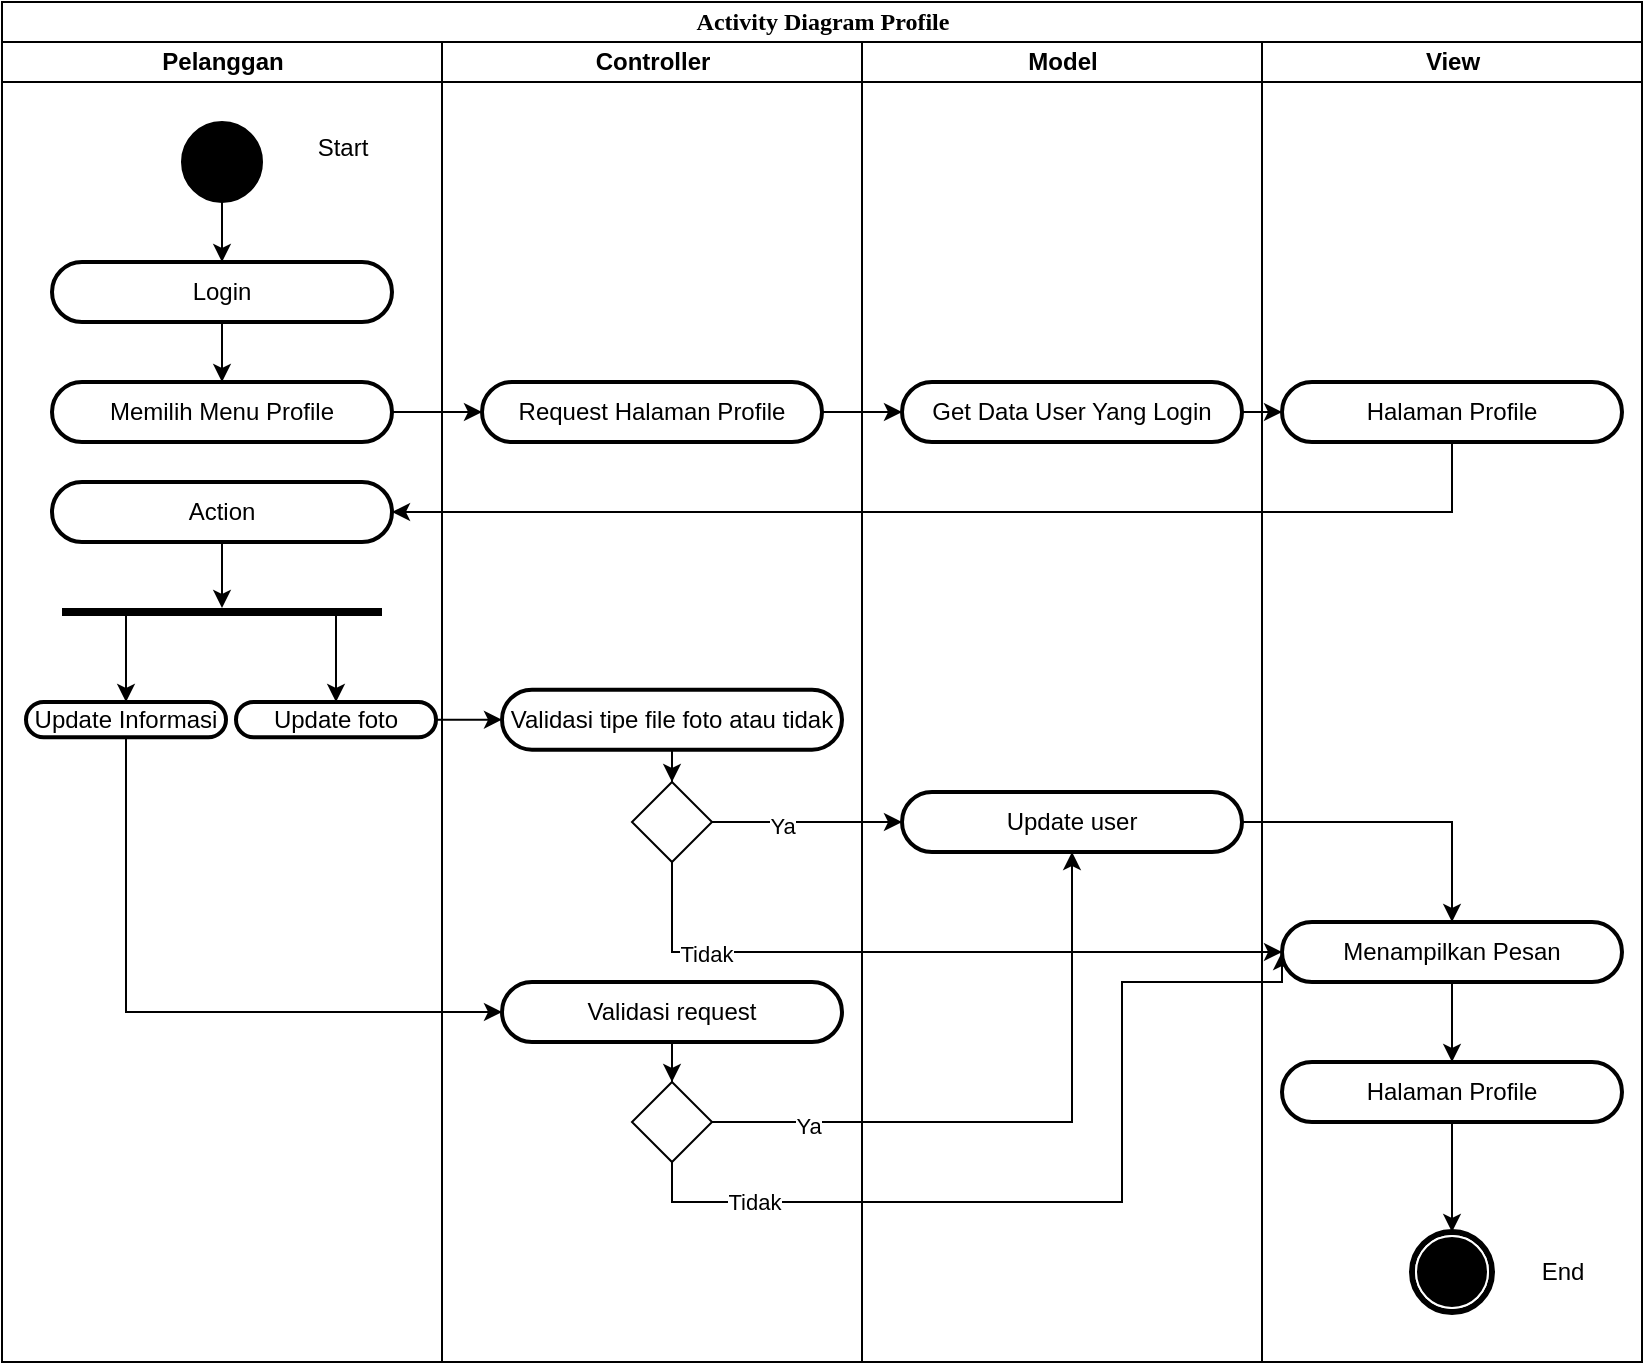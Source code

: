 <mxfile version="21.6.2" type="github">
  <diagram name="Page-1" id="0783ab3e-0a74-02c8-0abd-f7b4e66b4bec">
    <mxGraphModel dx="1591" dy="869" grid="1" gridSize="10" guides="1" tooltips="1" connect="1" arrows="1" fold="1" page="1" pageScale="1" pageWidth="850" pageHeight="1100" background="none" math="0" shadow="0">
      <root>
        <mxCell id="0" />
        <mxCell id="1" parent="0" />
        <mxCell id="1c1d494c118603dd-1" value="Activity Diagram Profile" style="swimlane;html=1;childLayout=stackLayout;startSize=20;rounded=0;shadow=0;comic=0;labelBackgroundColor=none;strokeWidth=1;fontFamily=Verdana;fontSize=12;align=center;" parent="1" vertex="1">
          <mxGeometry x="40" y="20" width="820" height="680" as="geometry" />
        </mxCell>
        <mxCell id="1c1d494c118603dd-2" value="Pelanggan" style="swimlane;html=1;startSize=20;" parent="1c1d494c118603dd-1" vertex="1">
          <mxGeometry y="20" width="220" height="660" as="geometry" />
        </mxCell>
        <mxCell id="Wxv5RrPrsyw_u0zP_94N-7" style="edgeStyle=orthogonalEdgeStyle;rounded=0;orthogonalLoop=1;jettySize=auto;html=1;entryX=0.5;entryY=0;entryDx=0;entryDy=0;" parent="1c1d494c118603dd-2" source="60571a20871a0731-4" target="Wxv5RrPrsyw_u0zP_94N-6" edge="1">
          <mxGeometry relative="1" as="geometry" />
        </mxCell>
        <mxCell id="60571a20871a0731-4" value="" style="ellipse;whiteSpace=wrap;html=1;rounded=0;shadow=0;comic=0;labelBackgroundColor=none;strokeWidth=1;fillColor=#000000;fontFamily=Verdana;fontSize=12;align=center;" parent="1c1d494c118603dd-2" vertex="1">
          <mxGeometry x="90" y="40" width="40" height="40" as="geometry" />
        </mxCell>
        <mxCell id="Wxv5RrPrsyw_u0zP_94N-9" style="edgeStyle=orthogonalEdgeStyle;rounded=0;orthogonalLoop=1;jettySize=auto;html=1;entryX=0.5;entryY=0;entryDx=0;entryDy=0;" parent="1c1d494c118603dd-2" source="Wxv5RrPrsyw_u0zP_94N-6" target="Wxv5RrPrsyw_u0zP_94N-8" edge="1">
          <mxGeometry relative="1" as="geometry" />
        </mxCell>
        <mxCell id="Wxv5RrPrsyw_u0zP_94N-6" value="Login" style="rounded=1;whiteSpace=wrap;html=1;strokeWidth=2;fillStyle=solid;arcSize=50;" parent="1c1d494c118603dd-2" vertex="1">
          <mxGeometry x="25" y="110" width="170" height="30" as="geometry" />
        </mxCell>
        <mxCell id="Wxv5RrPrsyw_u0zP_94N-8" value="Memilih Menu Profile" style="rounded=1;whiteSpace=wrap;html=1;strokeWidth=2;fillStyle=solid;arcSize=50;" parent="1c1d494c118603dd-2" vertex="1">
          <mxGeometry x="25" y="170" width="170" height="30" as="geometry" />
        </mxCell>
        <mxCell id="Wxv5RrPrsyw_u0zP_94N-32" style="edgeStyle=orthogonalEdgeStyle;rounded=0;orthogonalLoop=1;jettySize=auto;html=1;" parent="1c1d494c118603dd-2" source="Wxv5RrPrsyw_u0zP_94N-28" target="Wxv5RrPrsyw_u0zP_94N-31" edge="1">
          <mxGeometry relative="1" as="geometry" />
        </mxCell>
        <mxCell id="Wxv5RrPrsyw_u0zP_94N-28" value="Action" style="rounded=1;whiteSpace=wrap;html=1;strokeWidth=2;fillStyle=solid;arcSize=50;" parent="1c1d494c118603dd-2" vertex="1">
          <mxGeometry x="25" y="220" width="170" height="30" as="geometry" />
        </mxCell>
        <mxCell id="Wxv5RrPrsyw_u0zP_94N-58" style="edgeStyle=orthogonalEdgeStyle;rounded=0;orthogonalLoop=1;jettySize=auto;html=1;" parent="1c1d494c118603dd-2" source="Wxv5RrPrsyw_u0zP_94N-31" target="Wxv5RrPrsyw_u0zP_94N-57" edge="1">
          <mxGeometry relative="1" as="geometry">
            <Array as="points">
              <mxPoint x="62" y="300" />
              <mxPoint x="62" y="300" />
            </Array>
          </mxGeometry>
        </mxCell>
        <mxCell id="Wxv5RrPrsyw_u0zP_94N-61" style="edgeStyle=orthogonalEdgeStyle;rounded=0;orthogonalLoop=1;jettySize=auto;html=1;" parent="1c1d494c118603dd-2" source="Wxv5RrPrsyw_u0zP_94N-31" target="Wxv5RrPrsyw_u0zP_94N-34" edge="1">
          <mxGeometry relative="1" as="geometry">
            <Array as="points">
              <mxPoint x="167" y="300" />
              <mxPoint x="167" y="300" />
            </Array>
          </mxGeometry>
        </mxCell>
        <mxCell id="Wxv5RrPrsyw_u0zP_94N-31" value="" style="line;strokeWidth=4;html=1;perimeter=backbonePerimeter;points=[];outlineConnect=0;" parent="1c1d494c118603dd-2" vertex="1">
          <mxGeometry x="30" y="280" width="160" height="10" as="geometry" />
        </mxCell>
        <mxCell id="Wxv5RrPrsyw_u0zP_94N-34" value="Update foto" style="rounded=1;whiteSpace=wrap;html=1;strokeWidth=2;fillStyle=solid;arcSize=50;" parent="1c1d494c118603dd-2" vertex="1">
          <mxGeometry x="117" y="330" width="100" height="17.65" as="geometry" />
        </mxCell>
        <mxCell id="Wxv5RrPrsyw_u0zP_94N-57" value="Update Informasi" style="rounded=1;whiteSpace=wrap;html=1;strokeWidth=2;fillStyle=solid;arcSize=50;" parent="1c1d494c118603dd-2" vertex="1">
          <mxGeometry x="12" y="330" width="100" height="17.65" as="geometry" />
        </mxCell>
        <mxCell id="1c1d494c118603dd-3" value="Controller" style="swimlane;html=1;startSize=20;" parent="1c1d494c118603dd-1" vertex="1">
          <mxGeometry x="220" y="20" width="210" height="660" as="geometry" />
        </mxCell>
        <mxCell id="Wxv5RrPrsyw_u0zP_94N-10" value="Request Halaman Profile" style="rounded=1;whiteSpace=wrap;html=1;strokeWidth=2;fillStyle=solid;arcSize=50;" parent="1c1d494c118603dd-3" vertex="1">
          <mxGeometry x="20" y="170" width="170" height="30" as="geometry" />
        </mxCell>
        <mxCell id="Wxv5RrPrsyw_u0zP_94N-66" style="edgeStyle=orthogonalEdgeStyle;rounded=0;orthogonalLoop=1;jettySize=auto;html=1;entryX=0.5;entryY=0;entryDx=0;entryDy=0;" parent="1c1d494c118603dd-3" source="Wxv5RrPrsyw_u0zP_94N-62" target="Wxv5RrPrsyw_u0zP_94N-65" edge="1">
          <mxGeometry relative="1" as="geometry" />
        </mxCell>
        <mxCell id="Wxv5RrPrsyw_u0zP_94N-62" value="Validasi tipe file foto atau tidak" style="rounded=1;whiteSpace=wrap;html=1;strokeWidth=2;fillStyle=solid;arcSize=50;" parent="1c1d494c118603dd-3" vertex="1">
          <mxGeometry x="30" y="323.83" width="170" height="30" as="geometry" />
        </mxCell>
        <mxCell id="Wxv5RrPrsyw_u0zP_94N-65" value="" style="rhombus;whiteSpace=wrap;html=1;" parent="1c1d494c118603dd-3" vertex="1">
          <mxGeometry x="95" y="370" width="40" height="40" as="geometry" />
        </mxCell>
        <mxCell id="Wxv5RrPrsyw_u0zP_94N-78" style="edgeStyle=orthogonalEdgeStyle;rounded=0;orthogonalLoop=1;jettySize=auto;html=1;entryX=0.5;entryY=0;entryDx=0;entryDy=0;" parent="1c1d494c118603dd-3" source="Wxv5RrPrsyw_u0zP_94N-74" target="Wxv5RrPrsyw_u0zP_94N-76" edge="1">
          <mxGeometry relative="1" as="geometry" />
        </mxCell>
        <mxCell id="Wxv5RrPrsyw_u0zP_94N-74" value="Validasi request" style="rounded=1;whiteSpace=wrap;html=1;strokeWidth=2;fillStyle=solid;arcSize=50;" parent="1c1d494c118603dd-3" vertex="1">
          <mxGeometry x="30" y="470" width="170" height="30" as="geometry" />
        </mxCell>
        <mxCell id="Wxv5RrPrsyw_u0zP_94N-76" value="" style="rhombus;whiteSpace=wrap;html=1;" parent="1c1d494c118603dd-3" vertex="1">
          <mxGeometry x="95" y="520" width="40" height="40" as="geometry" />
        </mxCell>
        <mxCell id="1c1d494c118603dd-4" value="Model" style="swimlane;html=1;startSize=20;" parent="1c1d494c118603dd-1" vertex="1">
          <mxGeometry x="430" y="20" width="200" height="660" as="geometry" />
        </mxCell>
        <mxCell id="Wxv5RrPrsyw_u0zP_94N-23" value="Get Data User Yang Login" style="rounded=1;whiteSpace=wrap;html=1;strokeWidth=2;fillStyle=solid;arcSize=50;" parent="1c1d494c118603dd-4" vertex="1">
          <mxGeometry x="20" y="170" width="170" height="30" as="geometry" />
        </mxCell>
        <mxCell id="Wxv5RrPrsyw_u0zP_94N-67" value="Update user" style="rounded=1;whiteSpace=wrap;html=1;strokeWidth=2;fillStyle=solid;arcSize=50;" parent="1c1d494c118603dd-4" vertex="1">
          <mxGeometry x="20" y="375" width="170" height="30" as="geometry" />
        </mxCell>
        <mxCell id="Wxv5RrPrsyw_u0zP_94N-25" style="edgeStyle=orthogonalEdgeStyle;rounded=0;orthogonalLoop=1;jettySize=auto;html=1;" parent="1c1d494c118603dd-1" source="Wxv5RrPrsyw_u0zP_94N-8" target="Wxv5RrPrsyw_u0zP_94N-10" edge="1">
          <mxGeometry relative="1" as="geometry" />
        </mxCell>
        <mxCell id="Wxv5RrPrsyw_u0zP_94N-26" style="edgeStyle=orthogonalEdgeStyle;rounded=0;orthogonalLoop=1;jettySize=auto;html=1;" parent="1c1d494c118603dd-1" source="Wxv5RrPrsyw_u0zP_94N-10" target="Wxv5RrPrsyw_u0zP_94N-23" edge="1">
          <mxGeometry relative="1" as="geometry" />
        </mxCell>
        <mxCell id="Wxv5RrPrsyw_u0zP_94N-27" style="edgeStyle=orthogonalEdgeStyle;rounded=0;orthogonalLoop=1;jettySize=auto;html=1;" parent="1c1d494c118603dd-1" source="Wxv5RrPrsyw_u0zP_94N-23" target="Wxv5RrPrsyw_u0zP_94N-24" edge="1">
          <mxGeometry relative="1" as="geometry" />
        </mxCell>
        <mxCell id="Wxv5RrPrsyw_u0zP_94N-29" style="edgeStyle=orthogonalEdgeStyle;rounded=0;orthogonalLoop=1;jettySize=auto;html=1;entryX=1;entryY=0.5;entryDx=0;entryDy=0;exitX=0.5;exitY=1;exitDx=0;exitDy=0;" parent="1c1d494c118603dd-1" source="Wxv5RrPrsyw_u0zP_94N-24" target="Wxv5RrPrsyw_u0zP_94N-28" edge="1">
          <mxGeometry relative="1" as="geometry" />
        </mxCell>
        <mxCell id="Wxv5RrPrsyw_u0zP_94N-68" style="edgeStyle=orthogonalEdgeStyle;rounded=0;orthogonalLoop=1;jettySize=auto;html=1;entryX=0;entryY=0.5;entryDx=0;entryDy=0;" parent="1c1d494c118603dd-1" source="Wxv5RrPrsyw_u0zP_94N-65" target="Wxv5RrPrsyw_u0zP_94N-67" edge="1">
          <mxGeometry relative="1" as="geometry" />
        </mxCell>
        <mxCell id="Wxv5RrPrsyw_u0zP_94N-71" value="Ya" style="edgeLabel;html=1;align=center;verticalAlign=middle;resizable=0;points=[];" parent="Wxv5RrPrsyw_u0zP_94N-68" vertex="1" connectable="0">
          <mxGeometry x="-0.267" y="-2" relative="1" as="geometry">
            <mxPoint as="offset" />
          </mxGeometry>
        </mxCell>
        <mxCell id="Wxv5RrPrsyw_u0zP_94N-69" style="edgeStyle=orthogonalEdgeStyle;rounded=0;orthogonalLoop=1;jettySize=auto;html=1;" parent="1c1d494c118603dd-1" source="Wxv5RrPrsyw_u0zP_94N-67" target="Wxv5RrPrsyw_u0zP_94N-64" edge="1">
          <mxGeometry relative="1" as="geometry" />
        </mxCell>
        <mxCell id="Wxv5RrPrsyw_u0zP_94N-72" style="edgeStyle=orthogonalEdgeStyle;rounded=0;orthogonalLoop=1;jettySize=auto;html=1;entryX=0;entryY=0.5;entryDx=0;entryDy=0;exitX=0.5;exitY=1;exitDx=0;exitDy=0;" parent="1c1d494c118603dd-1" source="Wxv5RrPrsyw_u0zP_94N-65" target="Wxv5RrPrsyw_u0zP_94N-64" edge="1">
          <mxGeometry relative="1" as="geometry" />
        </mxCell>
        <mxCell id="Wxv5RrPrsyw_u0zP_94N-73" value="Tidak" style="edgeLabel;html=1;align=center;verticalAlign=middle;resizable=0;points=[];" parent="Wxv5RrPrsyw_u0zP_94N-72" vertex="1" connectable="0">
          <mxGeometry x="-0.645" y="-1" relative="1" as="geometry">
            <mxPoint as="offset" />
          </mxGeometry>
        </mxCell>
        <mxCell id="Wxv5RrPrsyw_u0zP_94N-75" style="edgeStyle=orthogonalEdgeStyle;rounded=0;orthogonalLoop=1;jettySize=auto;html=1;exitX=0.5;exitY=1;exitDx=0;exitDy=0;entryX=0;entryY=0.5;entryDx=0;entryDy=0;" parent="1c1d494c118603dd-1" source="Wxv5RrPrsyw_u0zP_94N-57" target="Wxv5RrPrsyw_u0zP_94N-74" edge="1">
          <mxGeometry relative="1" as="geometry">
            <mxPoint x="270" y="470" as="targetPoint" />
          </mxGeometry>
        </mxCell>
        <mxCell id="Wxv5RrPrsyw_u0zP_94N-79" style="edgeStyle=orthogonalEdgeStyle;rounded=0;orthogonalLoop=1;jettySize=auto;html=1;entryX=0.5;entryY=1;entryDx=0;entryDy=0;" parent="1c1d494c118603dd-1" source="Wxv5RrPrsyw_u0zP_94N-76" target="Wxv5RrPrsyw_u0zP_94N-67" edge="1">
          <mxGeometry relative="1" as="geometry" />
        </mxCell>
        <mxCell id="Wxv5RrPrsyw_u0zP_94N-81" value="Ya" style="edgeLabel;html=1;align=center;verticalAlign=middle;resizable=0;points=[];" parent="Wxv5RrPrsyw_u0zP_94N-79" vertex="1" connectable="0">
          <mxGeometry x="-0.699" y="-2" relative="1" as="geometry">
            <mxPoint as="offset" />
          </mxGeometry>
        </mxCell>
        <mxCell id="Wxv5RrPrsyw_u0zP_94N-80" style="edgeStyle=orthogonalEdgeStyle;rounded=0;orthogonalLoop=1;jettySize=auto;html=1;entryX=0;entryY=0.5;entryDx=0;entryDy=0;exitX=0.5;exitY=1;exitDx=0;exitDy=0;" parent="1c1d494c118603dd-1" source="Wxv5RrPrsyw_u0zP_94N-76" target="Wxv5RrPrsyw_u0zP_94N-64" edge="1">
          <mxGeometry relative="1" as="geometry">
            <Array as="points">
              <mxPoint x="335" y="600" />
              <mxPoint x="560" y="600" />
              <mxPoint x="560" y="490" />
              <mxPoint x="640" y="490" />
            </Array>
          </mxGeometry>
        </mxCell>
        <mxCell id="Wxv5RrPrsyw_u0zP_94N-82" value="Tidak" style="edgeLabel;html=1;align=center;verticalAlign=middle;resizable=0;points=[];" parent="Wxv5RrPrsyw_u0zP_94N-80" vertex="1" connectable="0">
          <mxGeometry x="-0.729" relative="1" as="geometry">
            <mxPoint as="offset" />
          </mxGeometry>
        </mxCell>
        <mxCell id="Wxv5RrPrsyw_u0zP_94N-2" value="View" style="swimlane;html=1;startSize=20;" parent="1c1d494c118603dd-1" vertex="1">
          <mxGeometry x="630" y="20" width="190" height="660" as="geometry" />
        </mxCell>
        <mxCell id="Wxv5RrPrsyw_u0zP_94N-24" value="Halaman Profile" style="rounded=1;whiteSpace=wrap;html=1;strokeWidth=2;fillStyle=solid;arcSize=50;" parent="Wxv5RrPrsyw_u0zP_94N-2" vertex="1">
          <mxGeometry x="10" y="170" width="170" height="30" as="geometry" />
        </mxCell>
        <mxCell id="1HMZdgUlkOY45IatogVD-9" style="edgeStyle=orthogonalEdgeStyle;rounded=0;orthogonalLoop=1;jettySize=auto;html=1;entryX=0.5;entryY=0;entryDx=0;entryDy=0;" edge="1" parent="Wxv5RrPrsyw_u0zP_94N-2" source="Wxv5RrPrsyw_u0zP_94N-64" target="1HMZdgUlkOY45IatogVD-8">
          <mxGeometry relative="1" as="geometry" />
        </mxCell>
        <mxCell id="Wxv5RrPrsyw_u0zP_94N-64" value="Menampilkan Pesan" style="rounded=1;whiteSpace=wrap;html=1;strokeWidth=2;fillStyle=solid;arcSize=50;" parent="Wxv5RrPrsyw_u0zP_94N-2" vertex="1">
          <mxGeometry x="10" y="440" width="170" height="30" as="geometry" />
        </mxCell>
        <mxCell id="Wxv5RrPrsyw_u0zP_94N-87" value="End" style="text;html=1;align=center;verticalAlign=middle;resizable=0;points=[];autosize=1;strokeColor=none;fillColor=none;" parent="Wxv5RrPrsyw_u0zP_94N-2" vertex="1">
          <mxGeometry x="130" y="600" width="40" height="30" as="geometry" />
        </mxCell>
        <mxCell id="1HMZdgUlkOY45IatogVD-10" style="edgeStyle=orthogonalEdgeStyle;rounded=0;orthogonalLoop=1;jettySize=auto;html=1;entryX=0.5;entryY=0;entryDx=0;entryDy=0;" edge="1" parent="Wxv5RrPrsyw_u0zP_94N-2" source="1HMZdgUlkOY45IatogVD-8" target="60571a20871a0731-5">
          <mxGeometry relative="1" as="geometry" />
        </mxCell>
        <mxCell id="1HMZdgUlkOY45IatogVD-8" value="Halaman Profile" style="rounded=1;whiteSpace=wrap;html=1;strokeWidth=2;fillStyle=solid;arcSize=50;" vertex="1" parent="Wxv5RrPrsyw_u0zP_94N-2">
          <mxGeometry x="10" y="510" width="170" height="30" as="geometry" />
        </mxCell>
        <mxCell id="60571a20871a0731-5" value="" style="shape=mxgraph.bpmn.shape;html=1;verticalLabelPosition=bottom;labelBackgroundColor=#ffffff;verticalAlign=top;perimeter=ellipsePerimeter;outline=end;symbol=terminate;rounded=0;shadow=0;comic=0;strokeWidth=1;fontFamily=Verdana;fontSize=12;align=center;" parent="Wxv5RrPrsyw_u0zP_94N-2" vertex="1">
          <mxGeometry x="75" y="595" width="40" height="40" as="geometry" />
        </mxCell>
        <mxCell id="9R2QxG9TJtRhkN__7wQk-1" style="edgeStyle=orthogonalEdgeStyle;rounded=0;orthogonalLoop=1;jettySize=auto;html=1;entryX=0;entryY=0.5;entryDx=0;entryDy=0;" parent="1c1d494c118603dd-1" source="Wxv5RrPrsyw_u0zP_94N-34" target="Wxv5RrPrsyw_u0zP_94N-62" edge="1">
          <mxGeometry relative="1" as="geometry" />
        </mxCell>
        <mxCell id="Wxv5RrPrsyw_u0zP_94N-5" value="Start" style="text;html=1;align=center;verticalAlign=middle;resizable=0;points=[];autosize=1;strokeColor=none;fillColor=none;" parent="1" vertex="1">
          <mxGeometry x="185" y="78" width="50" height="30" as="geometry" />
        </mxCell>
      </root>
    </mxGraphModel>
  </diagram>
</mxfile>
